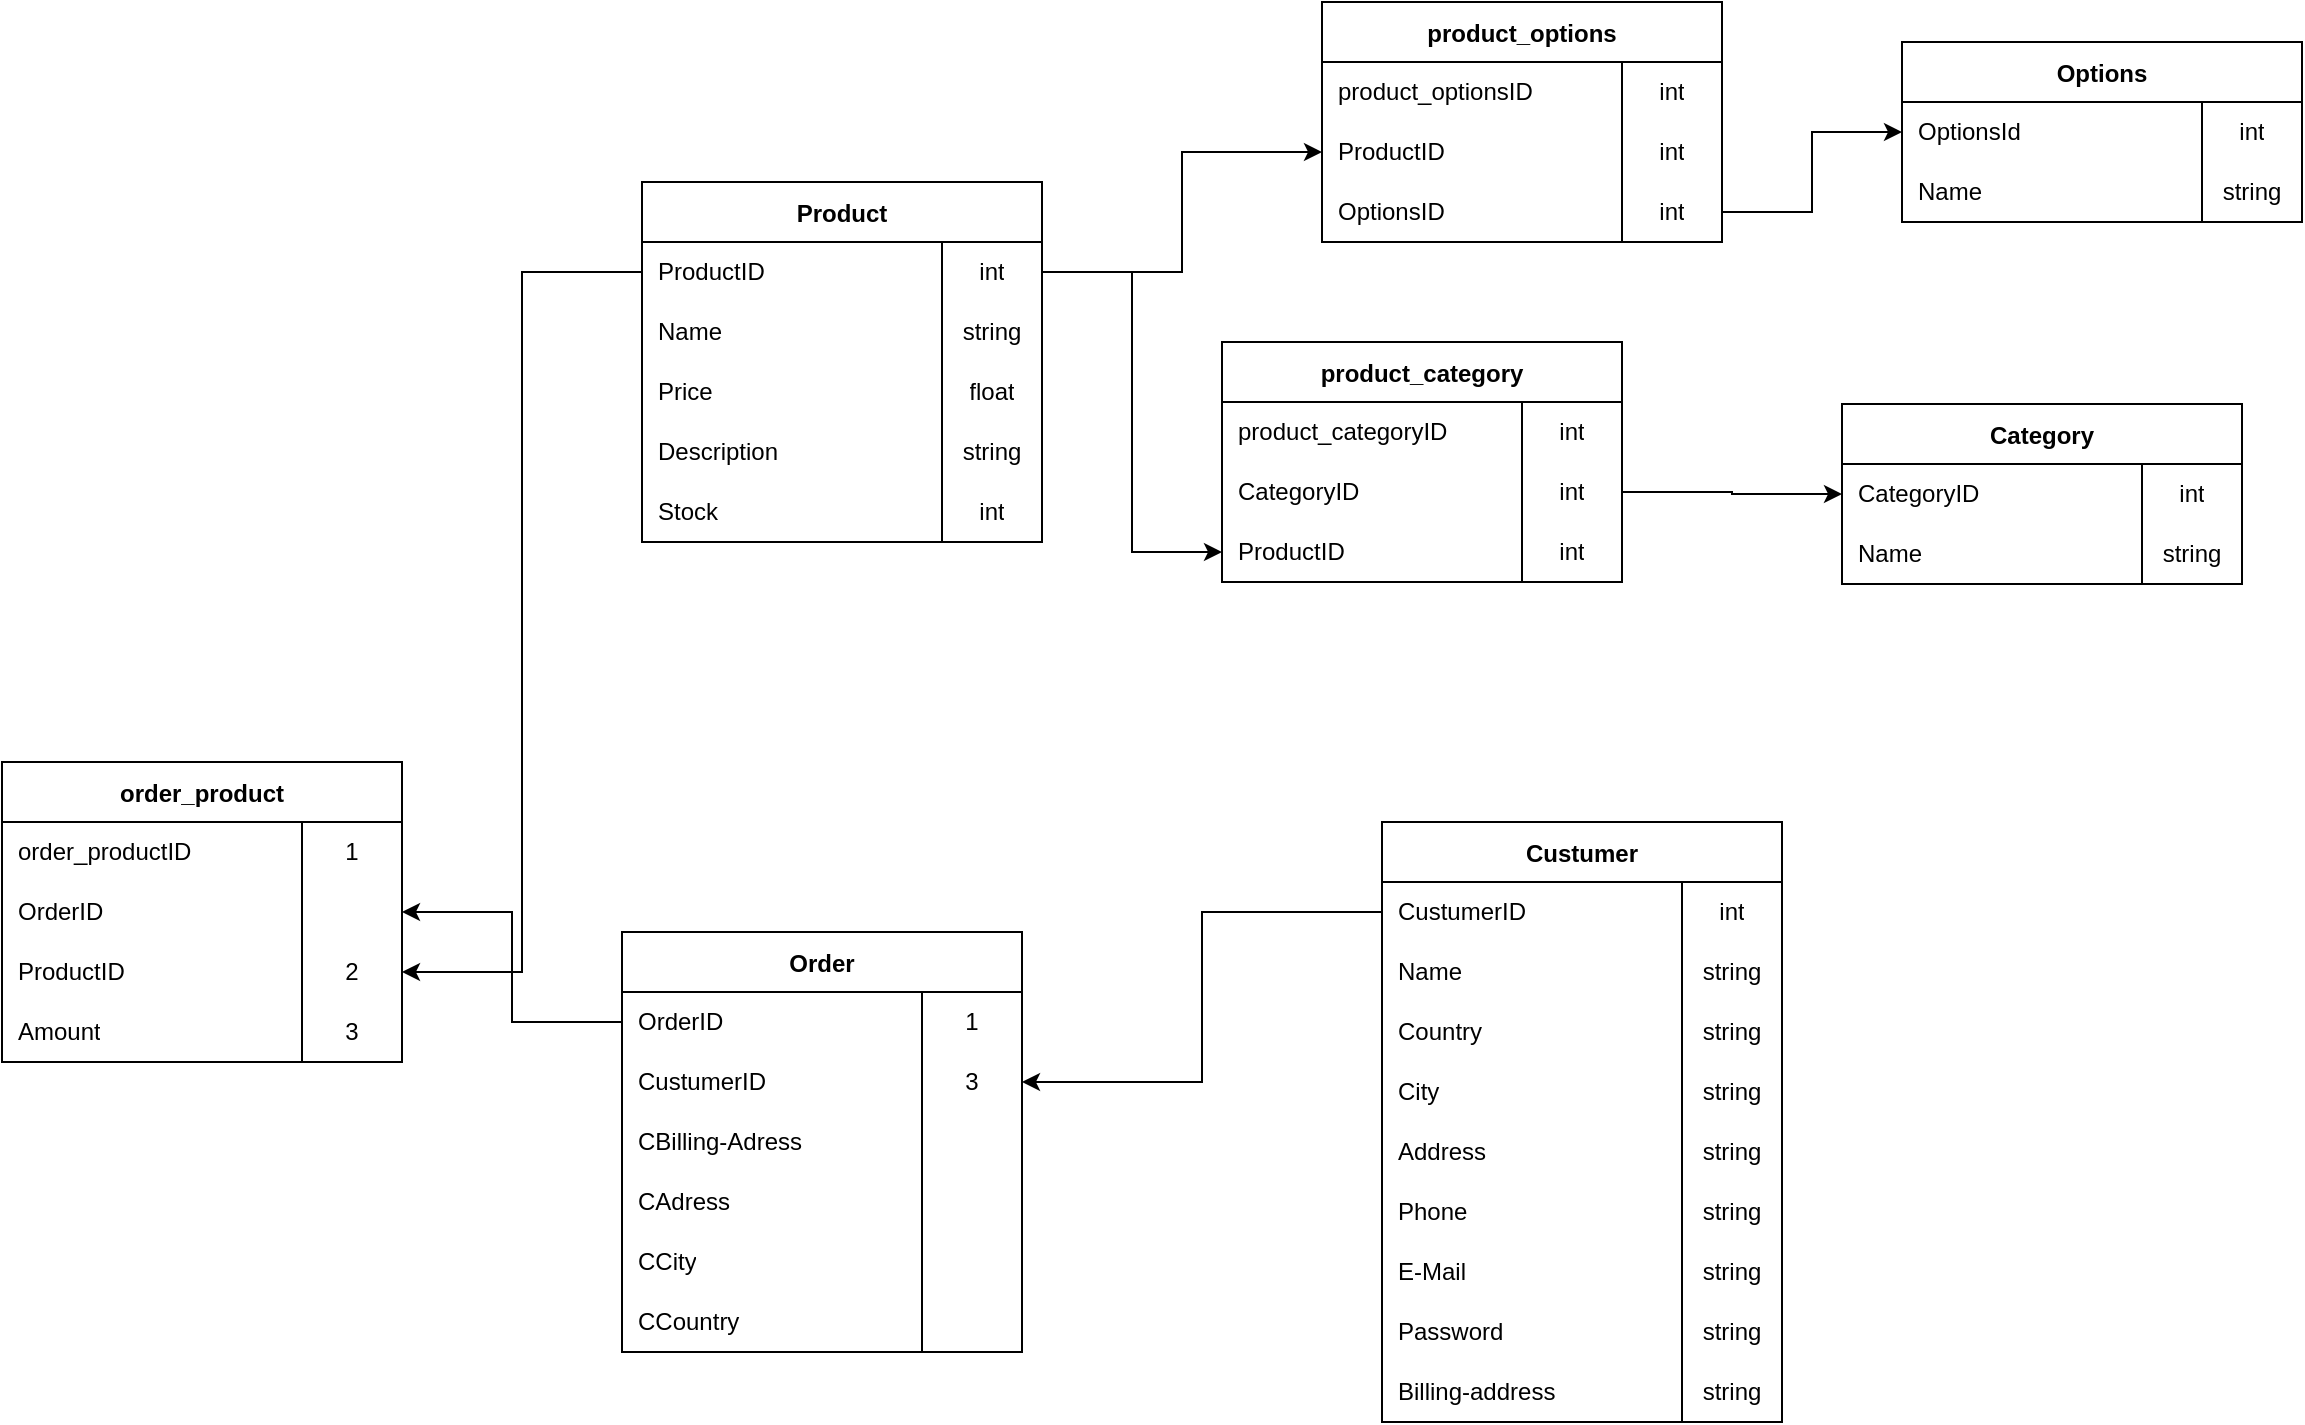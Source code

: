 <mxfile version="18.0.8" type="github">
  <diagram id="EPbxtQS6GG19Ibggtc_J" name="Page-1">
    <mxGraphModel dx="1952" dy="568" grid="1" gridSize="10" guides="1" tooltips="1" connect="1" arrows="1" fold="1" page="1" pageScale="1" pageWidth="850" pageHeight="1100" math="0" shadow="0">
      <root>
        <mxCell id="0" />
        <mxCell id="1" parent="0" />
        <mxCell id="NCT4_nXy-JNPNW2KPSOs-1" value="Product" style="shape=table;startSize=30;container=1;collapsible=0;childLayout=tableLayout;fixedRows=1;rowLines=0;fontStyle=1;swimlaneLine=1;resizeHeight=1;columnLines=1;flipH=0;direction=east ;right=1;rounded=0;" parent="1" vertex="1">
          <mxGeometry x="-160" y="130" width="200" height="180" as="geometry" />
        </mxCell>
        <mxCell id="NCT4_nXy-JNPNW2KPSOs-2" value="" style="shape=tableRow;horizontal=0;startSize=0;swimlaneHead=0;swimlaneBody=0;top=0;left=0;bottom=0;right=0;collapsible=0;dropTarget=0;fillColor=none;points=[[0,0.5],[1,0.5]];portConstraint=eastwest;" parent="NCT4_nXy-JNPNW2KPSOs-1" vertex="1">
          <mxGeometry y="30" width="200" height="30" as="geometry" />
        </mxCell>
        <mxCell id="NCT4_nXy-JNPNW2KPSOs-46" value="ProductID" style="shape=partialRectangle;html=1;whiteSpace=wrap;connectable=0;fillColor=none;top=0;left=0;bottom=0;right=0;overflow=hidden;pointerEvents=1;align=left;spacingLeft=6;" parent="NCT4_nXy-JNPNW2KPSOs-2" vertex="1">
          <mxGeometry width="150" height="30" as="geometry">
            <mxRectangle width="150" height="30" as="alternateBounds" />
          </mxGeometry>
        </mxCell>
        <mxCell id="NCT4_nXy-JNPNW2KPSOs-3" value="int" style="shape=partialRectangle;html=1;whiteSpace=wrap;connectable=0;fillColor=none;top=0;left=0;bottom=0;right=0;overflow=hidden;pointerEvents=1;" parent="NCT4_nXy-JNPNW2KPSOs-2" vertex="1">
          <mxGeometry x="150" width="50" height="30" as="geometry">
            <mxRectangle width="50" height="30" as="alternateBounds" />
          </mxGeometry>
        </mxCell>
        <mxCell id="NCT4_nXy-JNPNW2KPSOs-5" value="" style="shape=tableRow;horizontal=0;startSize=0;swimlaneHead=0;swimlaneBody=0;top=0;left=0;bottom=0;right=0;collapsible=0;dropTarget=0;fillColor=none;points=[[0,0.5],[1,0.5]];portConstraint=eastwest;" parent="NCT4_nXy-JNPNW2KPSOs-1" vertex="1">
          <mxGeometry y="60" width="200" height="30" as="geometry" />
        </mxCell>
        <mxCell id="NCT4_nXy-JNPNW2KPSOs-47" value="Name" style="shape=partialRectangle;html=1;whiteSpace=wrap;connectable=0;fillColor=none;top=0;left=0;bottom=0;right=0;overflow=hidden;align=left;spacingLeft=6;" parent="NCT4_nXy-JNPNW2KPSOs-5" vertex="1">
          <mxGeometry width="150" height="30" as="geometry">
            <mxRectangle width="150" height="30" as="alternateBounds" />
          </mxGeometry>
        </mxCell>
        <mxCell id="NCT4_nXy-JNPNW2KPSOs-6" value="string" style="shape=partialRectangle;html=1;whiteSpace=wrap;connectable=0;fillColor=none;top=0;left=0;bottom=0;right=0;overflow=hidden;" parent="NCT4_nXy-JNPNW2KPSOs-5" vertex="1">
          <mxGeometry x="150" width="50" height="30" as="geometry">
            <mxRectangle width="50" height="30" as="alternateBounds" />
          </mxGeometry>
        </mxCell>
        <mxCell id="NCT4_nXy-JNPNW2KPSOs-8" value="" style="shape=tableRow;horizontal=0;startSize=0;swimlaneHead=0;swimlaneBody=0;top=0;left=0;bottom=0;right=0;collapsible=0;dropTarget=0;fillColor=none;points=[[0,0.5],[1,0.5]];portConstraint=eastwest;" parent="NCT4_nXy-JNPNW2KPSOs-1" vertex="1">
          <mxGeometry y="90" width="200" height="30" as="geometry" />
        </mxCell>
        <mxCell id="NCT4_nXy-JNPNW2KPSOs-48" value="Price" style="shape=partialRectangle;html=1;whiteSpace=wrap;connectable=0;fillColor=none;top=0;left=0;bottom=0;right=0;overflow=hidden;align=left;spacingLeft=6;" parent="NCT4_nXy-JNPNW2KPSOs-8" vertex="1">
          <mxGeometry width="150" height="30" as="geometry">
            <mxRectangle width="150" height="30" as="alternateBounds" />
          </mxGeometry>
        </mxCell>
        <mxCell id="NCT4_nXy-JNPNW2KPSOs-9" value="float" style="shape=partialRectangle;html=1;whiteSpace=wrap;connectable=0;fillColor=none;top=0;left=0;bottom=0;right=0;overflow=hidden;" parent="NCT4_nXy-JNPNW2KPSOs-8" vertex="1">
          <mxGeometry x="150" width="50" height="30" as="geometry">
            <mxRectangle width="50" height="30" as="alternateBounds" />
          </mxGeometry>
        </mxCell>
        <mxCell id="NCT4_nXy-JNPNW2KPSOs-25" style="shape=tableRow;horizontal=0;startSize=0;swimlaneHead=0;swimlaneBody=0;top=0;left=0;bottom=0;right=0;collapsible=0;dropTarget=0;fillColor=none;points=[[0,0.5],[1,0.5]];portConstraint=eastwest;" parent="NCT4_nXy-JNPNW2KPSOs-1" vertex="1">
          <mxGeometry y="120" width="200" height="30" as="geometry" />
        </mxCell>
        <mxCell id="NCT4_nXy-JNPNW2KPSOs-53" value="Description" style="shape=partialRectangle;html=1;whiteSpace=wrap;connectable=0;fillColor=none;top=0;left=0;bottom=0;right=0;overflow=hidden;align=left;spacingLeft=6;" parent="NCT4_nXy-JNPNW2KPSOs-25" vertex="1">
          <mxGeometry width="150" height="30" as="geometry">
            <mxRectangle width="150" height="30" as="alternateBounds" />
          </mxGeometry>
        </mxCell>
        <mxCell id="NCT4_nXy-JNPNW2KPSOs-26" value="string" style="shape=partialRectangle;html=1;whiteSpace=wrap;connectable=0;fillColor=none;top=0;left=0;bottom=0;right=0;overflow=hidden;" parent="NCT4_nXy-JNPNW2KPSOs-25" vertex="1">
          <mxGeometry x="150" width="50" height="30" as="geometry">
            <mxRectangle width="50" height="30" as="alternateBounds" />
          </mxGeometry>
        </mxCell>
        <mxCell id="iIPIdTKwsIsLFaUF8BY1-39" style="shape=tableRow;horizontal=0;startSize=0;swimlaneHead=0;swimlaneBody=0;top=0;left=0;bottom=0;right=0;collapsible=0;dropTarget=0;fillColor=none;points=[[0,0.5],[1,0.5]];portConstraint=eastwest;" parent="NCT4_nXy-JNPNW2KPSOs-1" vertex="1">
          <mxGeometry y="150" width="200" height="30" as="geometry" />
        </mxCell>
        <mxCell id="iIPIdTKwsIsLFaUF8BY1-40" value="Stock" style="shape=partialRectangle;html=1;whiteSpace=wrap;connectable=0;fillColor=none;top=0;left=0;bottom=0;right=0;overflow=hidden;align=left;spacingLeft=6;" parent="iIPIdTKwsIsLFaUF8BY1-39" vertex="1">
          <mxGeometry width="150" height="30" as="geometry">
            <mxRectangle width="150" height="30" as="alternateBounds" />
          </mxGeometry>
        </mxCell>
        <mxCell id="iIPIdTKwsIsLFaUF8BY1-41" value="int" style="shape=partialRectangle;html=1;whiteSpace=wrap;connectable=0;fillColor=none;top=0;left=0;bottom=0;right=0;overflow=hidden;" parent="iIPIdTKwsIsLFaUF8BY1-39" vertex="1">
          <mxGeometry x="150" width="50" height="30" as="geometry">
            <mxRectangle width="50" height="30" as="alternateBounds" />
          </mxGeometry>
        </mxCell>
        <mxCell id="NCT4_nXy-JNPNW2KPSOs-58" value="order_product" style="shape=table;startSize=30;container=1;collapsible=0;childLayout=tableLayout;fixedRows=1;rowLines=0;fontStyle=1;swimlaneLine=1;resizeHeight=1;columnLines=1;flipH=0;direction=east ;right=1;rounded=0;" parent="1" vertex="1">
          <mxGeometry x="-480" y="420" width="200" height="150" as="geometry" />
        </mxCell>
        <mxCell id="NCT4_nXy-JNPNW2KPSOs-59" value="" style="shape=tableRow;horizontal=0;startSize=0;swimlaneHead=0;swimlaneBody=0;top=0;left=0;bottom=0;right=0;collapsible=0;dropTarget=0;fillColor=none;points=[[0,0.5],[1,0.5]];portConstraint=eastwest;" parent="NCT4_nXy-JNPNW2KPSOs-58" vertex="1">
          <mxGeometry y="30" width="200" height="30" as="geometry" />
        </mxCell>
        <mxCell id="NCT4_nXy-JNPNW2KPSOs-60" value="order_productID" style="shape=partialRectangle;html=1;whiteSpace=wrap;connectable=0;fillColor=none;top=0;left=0;bottom=0;right=0;overflow=hidden;pointerEvents=1;align=left;spacingLeft=6;" parent="NCT4_nXy-JNPNW2KPSOs-59" vertex="1">
          <mxGeometry width="150" height="30" as="geometry">
            <mxRectangle width="150" height="30" as="alternateBounds" />
          </mxGeometry>
        </mxCell>
        <mxCell id="NCT4_nXy-JNPNW2KPSOs-61" value="1" style="shape=partialRectangle;html=1;whiteSpace=wrap;connectable=0;fillColor=none;top=0;left=0;bottom=0;right=0;overflow=hidden;pointerEvents=1;" parent="NCT4_nXy-JNPNW2KPSOs-59" vertex="1">
          <mxGeometry x="150" width="50" height="30" as="geometry">
            <mxRectangle width="50" height="30" as="alternateBounds" />
          </mxGeometry>
        </mxCell>
        <mxCell id="iIPIdTKwsIsLFaUF8BY1-24" style="shape=tableRow;horizontal=0;startSize=0;swimlaneHead=0;swimlaneBody=0;top=0;left=0;bottom=0;right=0;collapsible=0;dropTarget=0;fillColor=none;points=[[0,0.5],[1,0.5]];portConstraint=eastwest;" parent="NCT4_nXy-JNPNW2KPSOs-58" vertex="1">
          <mxGeometry y="60" width="200" height="30" as="geometry" />
        </mxCell>
        <mxCell id="iIPIdTKwsIsLFaUF8BY1-25" value="OrderID" style="shape=partialRectangle;html=1;whiteSpace=wrap;connectable=0;fillColor=none;top=0;left=0;bottom=0;right=0;overflow=hidden;align=left;spacingLeft=6;" parent="iIPIdTKwsIsLFaUF8BY1-24" vertex="1">
          <mxGeometry width="150" height="30" as="geometry">
            <mxRectangle width="150" height="30" as="alternateBounds" />
          </mxGeometry>
        </mxCell>
        <mxCell id="iIPIdTKwsIsLFaUF8BY1-26" style="shape=partialRectangle;html=1;whiteSpace=wrap;connectable=0;fillColor=none;top=0;left=0;bottom=0;right=0;overflow=hidden;" parent="iIPIdTKwsIsLFaUF8BY1-24" vertex="1">
          <mxGeometry x="150" width="50" height="30" as="geometry">
            <mxRectangle width="50" height="30" as="alternateBounds" />
          </mxGeometry>
        </mxCell>
        <mxCell id="NCT4_nXy-JNPNW2KPSOs-62" value="" style="shape=tableRow;horizontal=0;startSize=0;swimlaneHead=0;swimlaneBody=0;top=0;left=0;bottom=0;right=0;collapsible=0;dropTarget=0;fillColor=none;points=[[0,0.5],[1,0.5]];portConstraint=eastwest;" parent="NCT4_nXy-JNPNW2KPSOs-58" vertex="1">
          <mxGeometry y="90" width="200" height="30" as="geometry" />
        </mxCell>
        <mxCell id="NCT4_nXy-JNPNW2KPSOs-63" value="ProductID" style="shape=partialRectangle;html=1;whiteSpace=wrap;connectable=0;fillColor=none;top=0;left=0;bottom=0;right=0;overflow=hidden;align=left;spacingLeft=6;" parent="NCT4_nXy-JNPNW2KPSOs-62" vertex="1">
          <mxGeometry width="150" height="30" as="geometry">
            <mxRectangle width="150" height="30" as="alternateBounds" />
          </mxGeometry>
        </mxCell>
        <mxCell id="NCT4_nXy-JNPNW2KPSOs-64" value="2" style="shape=partialRectangle;html=1;whiteSpace=wrap;connectable=0;fillColor=none;top=0;left=0;bottom=0;right=0;overflow=hidden;" parent="NCT4_nXy-JNPNW2KPSOs-62" vertex="1">
          <mxGeometry x="150" width="50" height="30" as="geometry">
            <mxRectangle width="50" height="30" as="alternateBounds" />
          </mxGeometry>
        </mxCell>
        <mxCell id="NCT4_nXy-JNPNW2KPSOs-65" value="" style="shape=tableRow;horizontal=0;startSize=0;swimlaneHead=0;swimlaneBody=0;top=0;left=0;bottom=0;right=0;collapsible=0;dropTarget=0;fillColor=none;points=[[0,0.5],[1,0.5]];portConstraint=eastwest;" parent="NCT4_nXy-JNPNW2KPSOs-58" vertex="1">
          <mxGeometry y="120" width="200" height="30" as="geometry" />
        </mxCell>
        <mxCell id="NCT4_nXy-JNPNW2KPSOs-66" value="Amount" style="shape=partialRectangle;html=1;whiteSpace=wrap;connectable=0;fillColor=none;top=0;left=0;bottom=0;right=0;overflow=hidden;align=left;spacingLeft=6;" parent="NCT4_nXy-JNPNW2KPSOs-65" vertex="1">
          <mxGeometry width="150" height="30" as="geometry">
            <mxRectangle width="150" height="30" as="alternateBounds" />
          </mxGeometry>
        </mxCell>
        <mxCell id="NCT4_nXy-JNPNW2KPSOs-67" value="3" style="shape=partialRectangle;html=1;whiteSpace=wrap;connectable=0;fillColor=none;top=0;left=0;bottom=0;right=0;overflow=hidden;" parent="NCT4_nXy-JNPNW2KPSOs-65" vertex="1">
          <mxGeometry x="150" width="50" height="30" as="geometry">
            <mxRectangle width="50" height="30" as="alternateBounds" />
          </mxGeometry>
        </mxCell>
        <mxCell id="NCT4_nXy-JNPNW2KPSOs-86" value="Custumer" style="shape=table;startSize=30;container=1;collapsible=0;childLayout=tableLayout;fixedRows=1;rowLines=0;fontStyle=1;swimlaneLine=1;resizeHeight=1;columnLines=1;flipH=0;direction=east ;right=1;rounded=0;" parent="1" vertex="1">
          <mxGeometry x="210" y="450" width="200" height="300" as="geometry" />
        </mxCell>
        <mxCell id="NCT4_nXy-JNPNW2KPSOs-87" value="" style="shape=tableRow;horizontal=0;startSize=0;swimlaneHead=0;swimlaneBody=0;top=0;left=0;bottom=0;right=0;collapsible=0;dropTarget=0;fillColor=none;points=[[0,0.5],[1,0.5]];portConstraint=eastwest;" parent="NCT4_nXy-JNPNW2KPSOs-86" vertex="1">
          <mxGeometry y="30" width="200" height="30" as="geometry" />
        </mxCell>
        <mxCell id="NCT4_nXy-JNPNW2KPSOs-88" value="CustumerID" style="shape=partialRectangle;html=1;whiteSpace=wrap;connectable=0;fillColor=none;top=0;left=0;bottom=0;right=0;overflow=hidden;pointerEvents=1;align=left;spacingLeft=6;" parent="NCT4_nXy-JNPNW2KPSOs-87" vertex="1">
          <mxGeometry width="150" height="30" as="geometry">
            <mxRectangle width="150" height="30" as="alternateBounds" />
          </mxGeometry>
        </mxCell>
        <mxCell id="NCT4_nXy-JNPNW2KPSOs-89" value="int" style="shape=partialRectangle;html=1;whiteSpace=wrap;connectable=0;fillColor=none;top=0;left=0;bottom=0;right=0;overflow=hidden;pointerEvents=1;" parent="NCT4_nXy-JNPNW2KPSOs-87" vertex="1">
          <mxGeometry x="150" width="50" height="30" as="geometry">
            <mxRectangle width="50" height="30" as="alternateBounds" />
          </mxGeometry>
        </mxCell>
        <mxCell id="NCT4_nXy-JNPNW2KPSOs-90" value="" style="shape=tableRow;horizontal=0;startSize=0;swimlaneHead=0;swimlaneBody=0;top=0;left=0;bottom=0;right=0;collapsible=0;dropTarget=0;fillColor=none;points=[[0,0.5],[1,0.5]];portConstraint=eastwest;" parent="NCT4_nXy-JNPNW2KPSOs-86" vertex="1">
          <mxGeometry y="60" width="200" height="30" as="geometry" />
        </mxCell>
        <mxCell id="NCT4_nXy-JNPNW2KPSOs-91" value="Name" style="shape=partialRectangle;html=1;whiteSpace=wrap;connectable=0;fillColor=none;top=0;left=0;bottom=0;right=0;overflow=hidden;align=left;spacingLeft=6;" parent="NCT4_nXy-JNPNW2KPSOs-90" vertex="1">
          <mxGeometry width="150" height="30" as="geometry">
            <mxRectangle width="150" height="30" as="alternateBounds" />
          </mxGeometry>
        </mxCell>
        <mxCell id="NCT4_nXy-JNPNW2KPSOs-92" value="string" style="shape=partialRectangle;html=1;whiteSpace=wrap;connectable=0;fillColor=none;top=0;left=0;bottom=0;right=0;overflow=hidden;" parent="NCT4_nXy-JNPNW2KPSOs-90" vertex="1">
          <mxGeometry x="150" width="50" height="30" as="geometry">
            <mxRectangle width="50" height="30" as="alternateBounds" />
          </mxGeometry>
        </mxCell>
        <mxCell id="NCT4_nXy-JNPNW2KPSOs-97" style="shape=tableRow;horizontal=0;startSize=0;swimlaneHead=0;swimlaneBody=0;top=0;left=0;bottom=0;right=0;collapsible=0;dropTarget=0;fillColor=none;points=[[0,0.5],[1,0.5]];portConstraint=eastwest;" parent="NCT4_nXy-JNPNW2KPSOs-86" vertex="1">
          <mxGeometry y="90" width="200" height="30" as="geometry" />
        </mxCell>
        <mxCell id="NCT4_nXy-JNPNW2KPSOs-98" value="Country" style="shape=partialRectangle;html=1;whiteSpace=wrap;connectable=0;fillColor=none;top=0;left=0;bottom=0;right=0;overflow=hidden;align=left;spacingLeft=6;" parent="NCT4_nXy-JNPNW2KPSOs-97" vertex="1">
          <mxGeometry width="150" height="30" as="geometry">
            <mxRectangle width="150" height="30" as="alternateBounds" />
          </mxGeometry>
        </mxCell>
        <mxCell id="NCT4_nXy-JNPNW2KPSOs-99" value="string" style="shape=partialRectangle;html=1;whiteSpace=wrap;connectable=0;fillColor=none;top=0;left=0;bottom=0;right=0;overflow=hidden;" parent="NCT4_nXy-JNPNW2KPSOs-97" vertex="1">
          <mxGeometry x="150" width="50" height="30" as="geometry">
            <mxRectangle width="50" height="30" as="alternateBounds" />
          </mxGeometry>
        </mxCell>
        <mxCell id="NCT4_nXy-JNPNW2KPSOs-100" style="shape=tableRow;horizontal=0;startSize=0;swimlaneHead=0;swimlaneBody=0;top=0;left=0;bottom=0;right=0;collapsible=0;dropTarget=0;fillColor=none;points=[[0,0.5],[1,0.5]];portConstraint=eastwest;" parent="NCT4_nXy-JNPNW2KPSOs-86" vertex="1">
          <mxGeometry y="120" width="200" height="30" as="geometry" />
        </mxCell>
        <mxCell id="NCT4_nXy-JNPNW2KPSOs-101" value="City" style="shape=partialRectangle;html=1;whiteSpace=wrap;connectable=0;fillColor=none;top=0;left=0;bottom=0;right=0;overflow=hidden;align=left;spacingLeft=6;" parent="NCT4_nXy-JNPNW2KPSOs-100" vertex="1">
          <mxGeometry width="150" height="30" as="geometry">
            <mxRectangle width="150" height="30" as="alternateBounds" />
          </mxGeometry>
        </mxCell>
        <mxCell id="NCT4_nXy-JNPNW2KPSOs-102" value="string" style="shape=partialRectangle;html=1;whiteSpace=wrap;connectable=0;fillColor=none;top=0;left=0;bottom=0;right=0;overflow=hidden;" parent="NCT4_nXy-JNPNW2KPSOs-100" vertex="1">
          <mxGeometry x="150" width="50" height="30" as="geometry">
            <mxRectangle width="50" height="30" as="alternateBounds" />
          </mxGeometry>
        </mxCell>
        <mxCell id="NCT4_nXy-JNPNW2KPSOs-93" value="" style="shape=tableRow;horizontal=0;startSize=0;swimlaneHead=0;swimlaneBody=0;top=0;left=0;bottom=0;right=0;collapsible=0;dropTarget=0;fillColor=none;points=[[0,0.5],[1,0.5]];portConstraint=eastwest;" parent="NCT4_nXy-JNPNW2KPSOs-86" vertex="1">
          <mxGeometry y="150" width="200" height="30" as="geometry" />
        </mxCell>
        <mxCell id="NCT4_nXy-JNPNW2KPSOs-94" value="Address" style="shape=partialRectangle;html=1;whiteSpace=wrap;connectable=0;fillColor=none;top=0;left=0;bottom=0;right=0;overflow=hidden;align=left;spacingLeft=6;" parent="NCT4_nXy-JNPNW2KPSOs-93" vertex="1">
          <mxGeometry width="150" height="30" as="geometry">
            <mxRectangle width="150" height="30" as="alternateBounds" />
          </mxGeometry>
        </mxCell>
        <mxCell id="NCT4_nXy-JNPNW2KPSOs-95" value="string" style="shape=partialRectangle;html=1;whiteSpace=wrap;connectable=0;fillColor=none;top=0;left=0;bottom=0;right=0;overflow=hidden;" parent="NCT4_nXy-JNPNW2KPSOs-93" vertex="1">
          <mxGeometry x="150" width="50" height="30" as="geometry">
            <mxRectangle width="50" height="30" as="alternateBounds" />
          </mxGeometry>
        </mxCell>
        <mxCell id="NCT4_nXy-JNPNW2KPSOs-103" style="shape=tableRow;horizontal=0;startSize=0;swimlaneHead=0;swimlaneBody=0;top=0;left=0;bottom=0;right=0;collapsible=0;dropTarget=0;fillColor=none;points=[[0,0.5],[1,0.5]];portConstraint=eastwest;" parent="NCT4_nXy-JNPNW2KPSOs-86" vertex="1">
          <mxGeometry y="180" width="200" height="30" as="geometry" />
        </mxCell>
        <mxCell id="NCT4_nXy-JNPNW2KPSOs-104" value="Phone" style="shape=partialRectangle;html=1;whiteSpace=wrap;connectable=0;fillColor=none;top=0;left=0;bottom=0;right=0;overflow=hidden;align=left;spacingLeft=6;" parent="NCT4_nXy-JNPNW2KPSOs-103" vertex="1">
          <mxGeometry width="150" height="30" as="geometry">
            <mxRectangle width="150" height="30" as="alternateBounds" />
          </mxGeometry>
        </mxCell>
        <mxCell id="NCT4_nXy-JNPNW2KPSOs-105" value="string" style="shape=partialRectangle;html=1;whiteSpace=wrap;connectable=0;fillColor=none;top=0;left=0;bottom=0;right=0;overflow=hidden;" parent="NCT4_nXy-JNPNW2KPSOs-103" vertex="1">
          <mxGeometry x="150" width="50" height="30" as="geometry">
            <mxRectangle width="50" height="30" as="alternateBounds" />
          </mxGeometry>
        </mxCell>
        <mxCell id="NCT4_nXy-JNPNW2KPSOs-106" style="shape=tableRow;horizontal=0;startSize=0;swimlaneHead=0;swimlaneBody=0;top=0;left=0;bottom=0;right=0;collapsible=0;dropTarget=0;fillColor=none;points=[[0,0.5],[1,0.5]];portConstraint=eastwest;" parent="NCT4_nXy-JNPNW2KPSOs-86" vertex="1">
          <mxGeometry y="210" width="200" height="30" as="geometry" />
        </mxCell>
        <mxCell id="NCT4_nXy-JNPNW2KPSOs-107" value="E-Mail" style="shape=partialRectangle;html=1;whiteSpace=wrap;connectable=0;fillColor=none;top=0;left=0;bottom=0;right=0;overflow=hidden;align=left;spacingLeft=6;" parent="NCT4_nXy-JNPNW2KPSOs-106" vertex="1">
          <mxGeometry width="150" height="30" as="geometry">
            <mxRectangle width="150" height="30" as="alternateBounds" />
          </mxGeometry>
        </mxCell>
        <mxCell id="NCT4_nXy-JNPNW2KPSOs-108" value="string" style="shape=partialRectangle;html=1;whiteSpace=wrap;connectable=0;fillColor=none;top=0;left=0;bottom=0;right=0;overflow=hidden;" parent="NCT4_nXy-JNPNW2KPSOs-106" vertex="1">
          <mxGeometry x="150" width="50" height="30" as="geometry">
            <mxRectangle width="50" height="30" as="alternateBounds" />
          </mxGeometry>
        </mxCell>
        <mxCell id="NCT4_nXy-JNPNW2KPSOs-109" style="shape=tableRow;horizontal=0;startSize=0;swimlaneHead=0;swimlaneBody=0;top=0;left=0;bottom=0;right=0;collapsible=0;dropTarget=0;fillColor=none;points=[[0,0.5],[1,0.5]];portConstraint=eastwest;" parent="NCT4_nXy-JNPNW2KPSOs-86" vertex="1">
          <mxGeometry y="240" width="200" height="30" as="geometry" />
        </mxCell>
        <mxCell id="NCT4_nXy-JNPNW2KPSOs-110" value="Password" style="shape=partialRectangle;html=1;whiteSpace=wrap;connectable=0;fillColor=none;top=0;left=0;bottom=0;right=0;overflow=hidden;align=left;spacingLeft=6;" parent="NCT4_nXy-JNPNW2KPSOs-109" vertex="1">
          <mxGeometry width="150" height="30" as="geometry">
            <mxRectangle width="150" height="30" as="alternateBounds" />
          </mxGeometry>
        </mxCell>
        <mxCell id="NCT4_nXy-JNPNW2KPSOs-111" value="string" style="shape=partialRectangle;html=1;whiteSpace=wrap;connectable=0;fillColor=none;top=0;left=0;bottom=0;right=0;overflow=hidden;" parent="NCT4_nXy-JNPNW2KPSOs-109" vertex="1">
          <mxGeometry x="150" width="50" height="30" as="geometry">
            <mxRectangle width="50" height="30" as="alternateBounds" />
          </mxGeometry>
        </mxCell>
        <mxCell id="NCT4_nXy-JNPNW2KPSOs-112" style="shape=tableRow;horizontal=0;startSize=0;swimlaneHead=0;swimlaneBody=0;top=0;left=0;bottom=0;right=0;collapsible=0;dropTarget=0;fillColor=none;points=[[0,0.5],[1,0.5]];portConstraint=eastwest;" parent="NCT4_nXy-JNPNW2KPSOs-86" vertex="1">
          <mxGeometry y="270" width="200" height="30" as="geometry" />
        </mxCell>
        <mxCell id="NCT4_nXy-JNPNW2KPSOs-113" value="Billing-address" style="shape=partialRectangle;html=1;whiteSpace=wrap;connectable=0;fillColor=none;top=0;left=0;bottom=0;right=0;overflow=hidden;align=left;spacingLeft=6;" parent="NCT4_nXy-JNPNW2KPSOs-112" vertex="1">
          <mxGeometry width="150" height="30" as="geometry">
            <mxRectangle width="150" height="30" as="alternateBounds" />
          </mxGeometry>
        </mxCell>
        <mxCell id="NCT4_nXy-JNPNW2KPSOs-114" value="string" style="shape=partialRectangle;html=1;whiteSpace=wrap;connectable=0;fillColor=none;top=0;left=0;bottom=0;right=0;overflow=hidden;" parent="NCT4_nXy-JNPNW2KPSOs-112" vertex="1">
          <mxGeometry x="150" width="50" height="30" as="geometry">
            <mxRectangle width="50" height="30" as="alternateBounds" />
          </mxGeometry>
        </mxCell>
        <mxCell id="NCT4_nXy-JNPNW2KPSOs-118" value="Order" style="shape=table;startSize=30;container=1;collapsible=0;childLayout=tableLayout;fixedRows=1;rowLines=0;fontStyle=1;swimlaneLine=1;resizeHeight=1;columnLines=1;flipH=0;direction=east ;right=1;rounded=0;" parent="1" vertex="1">
          <mxGeometry x="-170" y="505" width="200" height="210" as="geometry" />
        </mxCell>
        <mxCell id="NCT4_nXy-JNPNW2KPSOs-119" value="" style="shape=tableRow;horizontal=0;startSize=0;swimlaneHead=0;swimlaneBody=0;top=0;left=0;bottom=0;right=0;collapsible=0;dropTarget=0;fillColor=none;points=[[0,0.5],[1,0.5]];portConstraint=eastwest;" parent="NCT4_nXy-JNPNW2KPSOs-118" vertex="1">
          <mxGeometry y="30" width="200" height="30" as="geometry" />
        </mxCell>
        <mxCell id="NCT4_nXy-JNPNW2KPSOs-120" value="OrderID" style="shape=partialRectangle;html=1;whiteSpace=wrap;connectable=0;fillColor=none;top=0;left=0;bottom=0;right=0;overflow=hidden;pointerEvents=1;align=left;spacingLeft=6;" parent="NCT4_nXy-JNPNW2KPSOs-119" vertex="1">
          <mxGeometry width="150" height="30" as="geometry">
            <mxRectangle width="150" height="30" as="alternateBounds" />
          </mxGeometry>
        </mxCell>
        <mxCell id="NCT4_nXy-JNPNW2KPSOs-121" value="1" style="shape=partialRectangle;html=1;whiteSpace=wrap;connectable=0;fillColor=none;top=0;left=0;bottom=0;right=0;overflow=hidden;pointerEvents=1;" parent="NCT4_nXy-JNPNW2KPSOs-119" vertex="1">
          <mxGeometry x="150" width="50" height="30" as="geometry">
            <mxRectangle width="50" height="30" as="alternateBounds" />
          </mxGeometry>
        </mxCell>
        <mxCell id="NCT4_nXy-JNPNW2KPSOs-125" value="" style="shape=tableRow;horizontal=0;startSize=0;swimlaneHead=0;swimlaneBody=0;top=0;left=0;bottom=0;right=0;collapsible=0;dropTarget=0;fillColor=none;points=[[0,0.5],[1,0.5]];portConstraint=eastwest;" parent="NCT4_nXy-JNPNW2KPSOs-118" vertex="1">
          <mxGeometry y="60" width="200" height="30" as="geometry" />
        </mxCell>
        <mxCell id="NCT4_nXy-JNPNW2KPSOs-126" value="CustumerID" style="shape=partialRectangle;html=1;whiteSpace=wrap;connectable=0;fillColor=none;top=0;left=0;bottom=0;right=0;overflow=hidden;align=left;spacingLeft=6;" parent="NCT4_nXy-JNPNW2KPSOs-125" vertex="1">
          <mxGeometry width="150" height="30" as="geometry">
            <mxRectangle width="150" height="30" as="alternateBounds" />
          </mxGeometry>
        </mxCell>
        <mxCell id="NCT4_nXy-JNPNW2KPSOs-127" value="3" style="shape=partialRectangle;html=1;whiteSpace=wrap;connectable=0;fillColor=none;top=0;left=0;bottom=0;right=0;overflow=hidden;" parent="NCT4_nXy-JNPNW2KPSOs-125" vertex="1">
          <mxGeometry x="150" width="50" height="30" as="geometry">
            <mxRectangle width="50" height="30" as="alternateBounds" />
          </mxGeometry>
        </mxCell>
        <mxCell id="iIPIdTKwsIsLFaUF8BY1-20" style="shape=tableRow;horizontal=0;startSize=0;swimlaneHead=0;swimlaneBody=0;top=0;left=0;bottom=0;right=0;collapsible=0;dropTarget=0;fillColor=none;points=[[0,0.5],[1,0.5]];portConstraint=eastwest;" parent="NCT4_nXy-JNPNW2KPSOs-118" vertex="1">
          <mxGeometry y="90" width="200" height="30" as="geometry" />
        </mxCell>
        <mxCell id="iIPIdTKwsIsLFaUF8BY1-21" value="CBilling-Adress" style="shape=partialRectangle;html=1;whiteSpace=wrap;connectable=0;fillColor=none;top=0;left=0;bottom=0;right=0;overflow=hidden;align=left;spacingLeft=6;" parent="iIPIdTKwsIsLFaUF8BY1-20" vertex="1">
          <mxGeometry width="150" height="30" as="geometry">
            <mxRectangle width="150" height="30" as="alternateBounds" />
          </mxGeometry>
        </mxCell>
        <mxCell id="iIPIdTKwsIsLFaUF8BY1-22" style="shape=partialRectangle;html=1;whiteSpace=wrap;connectable=0;fillColor=none;top=0;left=0;bottom=0;right=0;overflow=hidden;" parent="iIPIdTKwsIsLFaUF8BY1-20" vertex="1">
          <mxGeometry x="150" width="50" height="30" as="geometry">
            <mxRectangle width="50" height="30" as="alternateBounds" />
          </mxGeometry>
        </mxCell>
        <mxCell id="iIPIdTKwsIsLFaUF8BY1-17" style="shape=tableRow;horizontal=0;startSize=0;swimlaneHead=0;swimlaneBody=0;top=0;left=0;bottom=0;right=0;collapsible=0;dropTarget=0;fillColor=none;points=[[0,0.5],[1,0.5]];portConstraint=eastwest;" parent="NCT4_nXy-JNPNW2KPSOs-118" vertex="1">
          <mxGeometry y="120" width="200" height="30" as="geometry" />
        </mxCell>
        <mxCell id="iIPIdTKwsIsLFaUF8BY1-18" value="CAdress" style="shape=partialRectangle;html=1;whiteSpace=wrap;connectable=0;fillColor=none;top=0;left=0;bottom=0;right=0;overflow=hidden;align=left;spacingLeft=6;" parent="iIPIdTKwsIsLFaUF8BY1-17" vertex="1">
          <mxGeometry width="150" height="30" as="geometry">
            <mxRectangle width="150" height="30" as="alternateBounds" />
          </mxGeometry>
        </mxCell>
        <mxCell id="iIPIdTKwsIsLFaUF8BY1-19" style="shape=partialRectangle;html=1;whiteSpace=wrap;connectable=0;fillColor=none;top=0;left=0;bottom=0;right=0;overflow=hidden;" parent="iIPIdTKwsIsLFaUF8BY1-17" vertex="1">
          <mxGeometry x="150" width="50" height="30" as="geometry">
            <mxRectangle width="50" height="30" as="alternateBounds" />
          </mxGeometry>
        </mxCell>
        <mxCell id="iIPIdTKwsIsLFaUF8BY1-32" style="shape=tableRow;horizontal=0;startSize=0;swimlaneHead=0;swimlaneBody=0;top=0;left=0;bottom=0;right=0;collapsible=0;dropTarget=0;fillColor=none;points=[[0,0.5],[1,0.5]];portConstraint=eastwest;" parent="NCT4_nXy-JNPNW2KPSOs-118" vertex="1">
          <mxGeometry y="150" width="200" height="30" as="geometry" />
        </mxCell>
        <mxCell id="iIPIdTKwsIsLFaUF8BY1-33" value="CCity" style="shape=partialRectangle;html=1;whiteSpace=wrap;connectable=0;fillColor=none;top=0;left=0;bottom=0;right=0;overflow=hidden;align=left;spacingLeft=6;" parent="iIPIdTKwsIsLFaUF8BY1-32" vertex="1">
          <mxGeometry width="150" height="30" as="geometry">
            <mxRectangle width="150" height="30" as="alternateBounds" />
          </mxGeometry>
        </mxCell>
        <mxCell id="iIPIdTKwsIsLFaUF8BY1-34" style="shape=partialRectangle;html=1;whiteSpace=wrap;connectable=0;fillColor=none;top=0;left=0;bottom=0;right=0;overflow=hidden;" parent="iIPIdTKwsIsLFaUF8BY1-32" vertex="1">
          <mxGeometry x="150" width="50" height="30" as="geometry">
            <mxRectangle width="50" height="30" as="alternateBounds" />
          </mxGeometry>
        </mxCell>
        <mxCell id="iIPIdTKwsIsLFaUF8BY1-35" style="shape=tableRow;horizontal=0;startSize=0;swimlaneHead=0;swimlaneBody=0;top=0;left=0;bottom=0;right=0;collapsible=0;dropTarget=0;fillColor=none;points=[[0,0.5],[1,0.5]];portConstraint=eastwest;" parent="NCT4_nXy-JNPNW2KPSOs-118" vertex="1">
          <mxGeometry y="180" width="200" height="30" as="geometry" />
        </mxCell>
        <mxCell id="iIPIdTKwsIsLFaUF8BY1-36" value="CCountry" style="shape=partialRectangle;html=1;whiteSpace=wrap;connectable=0;fillColor=none;top=0;left=0;bottom=0;right=0;overflow=hidden;align=left;spacingLeft=6;" parent="iIPIdTKwsIsLFaUF8BY1-35" vertex="1">
          <mxGeometry width="150" height="30" as="geometry">
            <mxRectangle width="150" height="30" as="alternateBounds" />
          </mxGeometry>
        </mxCell>
        <mxCell id="iIPIdTKwsIsLFaUF8BY1-37" style="shape=partialRectangle;html=1;whiteSpace=wrap;connectable=0;fillColor=none;top=0;left=0;bottom=0;right=0;overflow=hidden;" parent="iIPIdTKwsIsLFaUF8BY1-35" vertex="1">
          <mxGeometry x="150" width="50" height="30" as="geometry">
            <mxRectangle width="50" height="30" as="alternateBounds" />
          </mxGeometry>
        </mxCell>
        <mxCell id="V_M5sFu14PVOBLwYvmDX-2" value="product_options" style="shape=table;startSize=30;container=1;collapsible=0;childLayout=tableLayout;fixedRows=1;rowLines=0;fontStyle=1;swimlaneLine=1;resizeHeight=1;columnLines=1;flipH=0;direction=east ;right=1;rounded=0;" parent="1" vertex="1">
          <mxGeometry x="180" y="40" width="200" height="120" as="geometry" />
        </mxCell>
        <mxCell id="V_M5sFu14PVOBLwYvmDX-3" value="" style="shape=tableRow;horizontal=0;startSize=0;swimlaneHead=0;swimlaneBody=0;top=0;left=0;bottom=0;right=0;collapsible=0;dropTarget=0;fillColor=none;points=[[0,0.5],[1,0.5]];portConstraint=eastwest;" parent="V_M5sFu14PVOBLwYvmDX-2" vertex="1">
          <mxGeometry y="30" width="200" height="30" as="geometry" />
        </mxCell>
        <mxCell id="V_M5sFu14PVOBLwYvmDX-4" value="product_optionsID" style="shape=partialRectangle;html=1;whiteSpace=wrap;connectable=0;fillColor=none;top=0;left=0;bottom=0;right=0;overflow=hidden;pointerEvents=1;align=left;spacingLeft=6;" parent="V_M5sFu14PVOBLwYvmDX-3" vertex="1">
          <mxGeometry width="150" height="30" as="geometry">
            <mxRectangle width="150" height="30" as="alternateBounds" />
          </mxGeometry>
        </mxCell>
        <mxCell id="V_M5sFu14PVOBLwYvmDX-5" value="int" style="shape=partialRectangle;html=1;whiteSpace=wrap;connectable=0;fillColor=none;top=0;left=0;bottom=0;right=0;overflow=hidden;pointerEvents=1;" parent="V_M5sFu14PVOBLwYvmDX-3" vertex="1">
          <mxGeometry x="150" width="50" height="30" as="geometry">
            <mxRectangle width="50" height="30" as="alternateBounds" />
          </mxGeometry>
        </mxCell>
        <mxCell id="V_M5sFu14PVOBLwYvmDX-9" value="" style="shape=tableRow;horizontal=0;startSize=0;swimlaneHead=0;swimlaneBody=0;top=0;left=0;bottom=0;right=0;collapsible=0;dropTarget=0;fillColor=none;points=[[0,0.5],[1,0.5]];portConstraint=eastwest;" parent="V_M5sFu14PVOBLwYvmDX-2" vertex="1">
          <mxGeometry y="60" width="200" height="30" as="geometry" />
        </mxCell>
        <mxCell id="V_M5sFu14PVOBLwYvmDX-10" value="ProductID" style="shape=partialRectangle;html=1;whiteSpace=wrap;connectable=0;fillColor=none;top=0;left=0;bottom=0;right=0;overflow=hidden;align=left;spacingLeft=6;" parent="V_M5sFu14PVOBLwYvmDX-9" vertex="1">
          <mxGeometry width="150" height="30" as="geometry">
            <mxRectangle width="150" height="30" as="alternateBounds" />
          </mxGeometry>
        </mxCell>
        <mxCell id="V_M5sFu14PVOBLwYvmDX-11" value="int" style="shape=partialRectangle;html=1;whiteSpace=wrap;connectable=0;fillColor=none;top=0;left=0;bottom=0;right=0;overflow=hidden;" parent="V_M5sFu14PVOBLwYvmDX-9" vertex="1">
          <mxGeometry x="150" width="50" height="30" as="geometry">
            <mxRectangle width="50" height="30" as="alternateBounds" />
          </mxGeometry>
        </mxCell>
        <mxCell id="V_M5sFu14PVOBLwYvmDX-6" value="" style="shape=tableRow;horizontal=0;startSize=0;swimlaneHead=0;swimlaneBody=0;top=0;left=0;bottom=0;right=0;collapsible=0;dropTarget=0;fillColor=none;points=[[0,0.5],[1,0.5]];portConstraint=eastwest;" parent="V_M5sFu14PVOBLwYvmDX-2" vertex="1">
          <mxGeometry y="90" width="200" height="30" as="geometry" />
        </mxCell>
        <mxCell id="V_M5sFu14PVOBLwYvmDX-7" value="OptionsID" style="shape=partialRectangle;html=1;whiteSpace=wrap;connectable=0;fillColor=none;top=0;left=0;bottom=0;right=0;overflow=hidden;align=left;spacingLeft=6;" parent="V_M5sFu14PVOBLwYvmDX-6" vertex="1">
          <mxGeometry width="150" height="30" as="geometry">
            <mxRectangle width="150" height="30" as="alternateBounds" />
          </mxGeometry>
        </mxCell>
        <mxCell id="V_M5sFu14PVOBLwYvmDX-8" value="int" style="shape=partialRectangle;html=1;whiteSpace=wrap;connectable=0;fillColor=none;top=0;left=0;bottom=0;right=0;overflow=hidden;" parent="V_M5sFu14PVOBLwYvmDX-6" vertex="1">
          <mxGeometry x="150" width="50" height="30" as="geometry">
            <mxRectangle width="50" height="30" as="alternateBounds" />
          </mxGeometry>
        </mxCell>
        <mxCell id="V_M5sFu14PVOBLwYvmDX-12" value="Options" style="shape=table;startSize=30;container=1;collapsible=0;childLayout=tableLayout;fixedRows=1;rowLines=0;fontStyle=1;swimlaneLine=1;resizeHeight=1;columnLines=1;flipH=0;direction=east ;right=1;rounded=0;" parent="1" vertex="1">
          <mxGeometry x="470" y="60" width="200" height="90" as="geometry" />
        </mxCell>
        <mxCell id="V_M5sFu14PVOBLwYvmDX-13" value="" style="shape=tableRow;horizontal=0;startSize=0;swimlaneHead=0;swimlaneBody=0;top=0;left=0;bottom=0;right=0;collapsible=0;dropTarget=0;fillColor=none;points=[[0,0.5],[1,0.5]];portConstraint=eastwest;" parent="V_M5sFu14PVOBLwYvmDX-12" vertex="1">
          <mxGeometry y="30" width="200" height="30" as="geometry" />
        </mxCell>
        <mxCell id="V_M5sFu14PVOBLwYvmDX-14" value="OptionsId" style="shape=partialRectangle;html=1;whiteSpace=wrap;connectable=0;fillColor=none;top=0;left=0;bottom=0;right=0;overflow=hidden;pointerEvents=1;align=left;spacingLeft=6;" parent="V_M5sFu14PVOBLwYvmDX-13" vertex="1">
          <mxGeometry width="150" height="30" as="geometry">
            <mxRectangle width="150" height="30" as="alternateBounds" />
          </mxGeometry>
        </mxCell>
        <mxCell id="V_M5sFu14PVOBLwYvmDX-15" value="int" style="shape=partialRectangle;html=1;whiteSpace=wrap;connectable=0;fillColor=none;top=0;left=0;bottom=0;right=0;overflow=hidden;pointerEvents=1;" parent="V_M5sFu14PVOBLwYvmDX-13" vertex="1">
          <mxGeometry x="150" width="50" height="30" as="geometry">
            <mxRectangle width="50" height="30" as="alternateBounds" />
          </mxGeometry>
        </mxCell>
        <mxCell id="V_M5sFu14PVOBLwYvmDX-16" value="" style="shape=tableRow;horizontal=0;startSize=0;swimlaneHead=0;swimlaneBody=0;top=0;left=0;bottom=0;right=0;collapsible=0;dropTarget=0;fillColor=none;points=[[0,0.5],[1,0.5]];portConstraint=eastwest;" parent="V_M5sFu14PVOBLwYvmDX-12" vertex="1">
          <mxGeometry y="60" width="200" height="30" as="geometry" />
        </mxCell>
        <mxCell id="V_M5sFu14PVOBLwYvmDX-17" value="Name" style="shape=partialRectangle;html=1;whiteSpace=wrap;connectable=0;fillColor=none;top=0;left=0;bottom=0;right=0;overflow=hidden;align=left;spacingLeft=6;" parent="V_M5sFu14PVOBLwYvmDX-16" vertex="1">
          <mxGeometry width="150" height="30" as="geometry">
            <mxRectangle width="150" height="30" as="alternateBounds" />
          </mxGeometry>
        </mxCell>
        <mxCell id="V_M5sFu14PVOBLwYvmDX-18" value="string" style="shape=partialRectangle;html=1;whiteSpace=wrap;connectable=0;fillColor=none;top=0;left=0;bottom=0;right=0;overflow=hidden;" parent="V_M5sFu14PVOBLwYvmDX-16" vertex="1">
          <mxGeometry x="150" width="50" height="30" as="geometry">
            <mxRectangle width="50" height="30" as="alternateBounds" />
          </mxGeometry>
        </mxCell>
        <mxCell id="V_M5sFu14PVOBLwYvmDX-22" style="edgeStyle=orthogonalEdgeStyle;rounded=0;orthogonalLoop=1;jettySize=auto;html=1;exitX=1;exitY=0.5;exitDx=0;exitDy=0;" parent="1" source="NCT4_nXy-JNPNW2KPSOs-2" target="V_M5sFu14PVOBLwYvmDX-9" edge="1">
          <mxGeometry relative="1" as="geometry" />
        </mxCell>
        <mxCell id="V_M5sFu14PVOBLwYvmDX-23" style="edgeStyle=orthogonalEdgeStyle;rounded=0;orthogonalLoop=1;jettySize=auto;html=1;" parent="1" source="V_M5sFu14PVOBLwYvmDX-6" target="V_M5sFu14PVOBLwYvmDX-13" edge="1">
          <mxGeometry relative="1" as="geometry">
            <mxPoint x="340" y="150" as="targetPoint" />
          </mxGeometry>
        </mxCell>
        <mxCell id="V_M5sFu14PVOBLwYvmDX-24" value="product_category" style="shape=table;startSize=30;container=1;collapsible=0;childLayout=tableLayout;fixedRows=1;rowLines=0;fontStyle=1;swimlaneLine=1;resizeHeight=1;columnLines=1;flipH=0;direction=east ;right=1;rounded=0;" parent="1" vertex="1">
          <mxGeometry x="130" y="210" width="200" height="120" as="geometry" />
        </mxCell>
        <mxCell id="V_M5sFu14PVOBLwYvmDX-25" value="" style="shape=tableRow;horizontal=0;startSize=0;swimlaneHead=0;swimlaneBody=0;top=0;left=0;bottom=0;right=0;collapsible=0;dropTarget=0;fillColor=none;points=[[0,0.5],[1,0.5]];portConstraint=eastwest;" parent="V_M5sFu14PVOBLwYvmDX-24" vertex="1">
          <mxGeometry y="30" width="200" height="30" as="geometry" />
        </mxCell>
        <mxCell id="V_M5sFu14PVOBLwYvmDX-26" value="product_categoryID" style="shape=partialRectangle;html=1;whiteSpace=wrap;connectable=0;fillColor=none;top=0;left=0;bottom=0;right=0;overflow=hidden;pointerEvents=1;align=left;spacingLeft=6;" parent="V_M5sFu14PVOBLwYvmDX-25" vertex="1">
          <mxGeometry width="150" height="30" as="geometry">
            <mxRectangle width="150" height="30" as="alternateBounds" />
          </mxGeometry>
        </mxCell>
        <mxCell id="V_M5sFu14PVOBLwYvmDX-27" value="int" style="shape=partialRectangle;html=1;whiteSpace=wrap;connectable=0;fillColor=none;top=0;left=0;bottom=0;right=0;overflow=hidden;pointerEvents=1;" parent="V_M5sFu14PVOBLwYvmDX-25" vertex="1">
          <mxGeometry x="150" width="50" height="30" as="geometry">
            <mxRectangle width="50" height="30" as="alternateBounds" />
          </mxGeometry>
        </mxCell>
        <mxCell id="V_M5sFu14PVOBLwYvmDX-28" value="" style="shape=tableRow;horizontal=0;startSize=0;swimlaneHead=0;swimlaneBody=0;top=0;left=0;bottom=0;right=0;collapsible=0;dropTarget=0;fillColor=none;points=[[0,0.5],[1,0.5]];portConstraint=eastwest;" parent="V_M5sFu14PVOBLwYvmDX-24" vertex="1">
          <mxGeometry y="60" width="200" height="30" as="geometry" />
        </mxCell>
        <mxCell id="V_M5sFu14PVOBLwYvmDX-29" value="CategoryID" style="shape=partialRectangle;html=1;whiteSpace=wrap;connectable=0;fillColor=none;top=0;left=0;bottom=0;right=0;overflow=hidden;align=left;spacingLeft=6;" parent="V_M5sFu14PVOBLwYvmDX-28" vertex="1">
          <mxGeometry width="150" height="30" as="geometry">
            <mxRectangle width="150" height="30" as="alternateBounds" />
          </mxGeometry>
        </mxCell>
        <mxCell id="V_M5sFu14PVOBLwYvmDX-30" value="int" style="shape=partialRectangle;html=1;whiteSpace=wrap;connectable=0;fillColor=none;top=0;left=0;bottom=0;right=0;overflow=hidden;" parent="V_M5sFu14PVOBLwYvmDX-28" vertex="1">
          <mxGeometry x="150" width="50" height="30" as="geometry">
            <mxRectangle width="50" height="30" as="alternateBounds" />
          </mxGeometry>
        </mxCell>
        <mxCell id="V_M5sFu14PVOBLwYvmDX-31" value="" style="shape=tableRow;horizontal=0;startSize=0;swimlaneHead=0;swimlaneBody=0;top=0;left=0;bottom=0;right=0;collapsible=0;dropTarget=0;fillColor=none;points=[[0,0.5],[1,0.5]];portConstraint=eastwest;" parent="V_M5sFu14PVOBLwYvmDX-24" vertex="1">
          <mxGeometry y="90" width="200" height="30" as="geometry" />
        </mxCell>
        <mxCell id="V_M5sFu14PVOBLwYvmDX-32" value="ProductID" style="shape=partialRectangle;html=1;whiteSpace=wrap;connectable=0;fillColor=none;top=0;left=0;bottom=0;right=0;overflow=hidden;align=left;spacingLeft=6;" parent="V_M5sFu14PVOBLwYvmDX-31" vertex="1">
          <mxGeometry width="150" height="30" as="geometry">
            <mxRectangle width="150" height="30" as="alternateBounds" />
          </mxGeometry>
        </mxCell>
        <mxCell id="V_M5sFu14PVOBLwYvmDX-33" value="int" style="shape=partialRectangle;html=1;whiteSpace=wrap;connectable=0;fillColor=none;top=0;left=0;bottom=0;right=0;overflow=hidden;" parent="V_M5sFu14PVOBLwYvmDX-31" vertex="1">
          <mxGeometry x="150" width="50" height="30" as="geometry">
            <mxRectangle width="50" height="30" as="alternateBounds" />
          </mxGeometry>
        </mxCell>
        <mxCell id="V_M5sFu14PVOBLwYvmDX-34" value="Category" style="shape=table;startSize=30;container=1;collapsible=0;childLayout=tableLayout;fixedRows=1;rowLines=0;fontStyle=1;swimlaneLine=1;resizeHeight=1;columnLines=1;flipH=0;direction=east ;right=1;rounded=0;" parent="1" vertex="1">
          <mxGeometry x="440" y="241" width="200" height="90" as="geometry" />
        </mxCell>
        <mxCell id="V_M5sFu14PVOBLwYvmDX-35" value="" style="shape=tableRow;horizontal=0;startSize=0;swimlaneHead=0;swimlaneBody=0;top=0;left=0;bottom=0;right=0;collapsible=0;dropTarget=0;fillColor=none;points=[[0,0.5],[1,0.5]];portConstraint=eastwest;" parent="V_M5sFu14PVOBLwYvmDX-34" vertex="1">
          <mxGeometry y="30" width="200" height="30" as="geometry" />
        </mxCell>
        <mxCell id="V_M5sFu14PVOBLwYvmDX-36" value="CategoryID" style="shape=partialRectangle;html=1;whiteSpace=wrap;connectable=0;fillColor=none;top=0;left=0;bottom=0;right=0;overflow=hidden;pointerEvents=1;align=left;spacingLeft=6;" parent="V_M5sFu14PVOBLwYvmDX-35" vertex="1">
          <mxGeometry width="150" height="30" as="geometry">
            <mxRectangle width="150" height="30" as="alternateBounds" />
          </mxGeometry>
        </mxCell>
        <mxCell id="V_M5sFu14PVOBLwYvmDX-37" value="int" style="shape=partialRectangle;html=1;whiteSpace=wrap;connectable=0;fillColor=none;top=0;left=0;bottom=0;right=0;overflow=hidden;pointerEvents=1;" parent="V_M5sFu14PVOBLwYvmDX-35" vertex="1">
          <mxGeometry x="150" width="50" height="30" as="geometry">
            <mxRectangle width="50" height="30" as="alternateBounds" />
          </mxGeometry>
        </mxCell>
        <mxCell id="V_M5sFu14PVOBLwYvmDX-38" value="" style="shape=tableRow;horizontal=0;startSize=0;swimlaneHead=0;swimlaneBody=0;top=0;left=0;bottom=0;right=0;collapsible=0;dropTarget=0;fillColor=none;points=[[0,0.5],[1,0.5]];portConstraint=eastwest;" parent="V_M5sFu14PVOBLwYvmDX-34" vertex="1">
          <mxGeometry y="60" width="200" height="30" as="geometry" />
        </mxCell>
        <mxCell id="V_M5sFu14PVOBLwYvmDX-39" value="Name" style="shape=partialRectangle;html=1;whiteSpace=wrap;connectable=0;fillColor=none;top=0;left=0;bottom=0;right=0;overflow=hidden;align=left;spacingLeft=6;" parent="V_M5sFu14PVOBLwYvmDX-38" vertex="1">
          <mxGeometry width="150" height="30" as="geometry">
            <mxRectangle width="150" height="30" as="alternateBounds" />
          </mxGeometry>
        </mxCell>
        <mxCell id="V_M5sFu14PVOBLwYvmDX-40" value="string" style="shape=partialRectangle;html=1;whiteSpace=wrap;connectable=0;fillColor=none;top=0;left=0;bottom=0;right=0;overflow=hidden;" parent="V_M5sFu14PVOBLwYvmDX-38" vertex="1">
          <mxGeometry x="150" width="50" height="30" as="geometry">
            <mxRectangle width="50" height="30" as="alternateBounds" />
          </mxGeometry>
        </mxCell>
        <mxCell id="V_M5sFu14PVOBLwYvmDX-44" style="edgeStyle=orthogonalEdgeStyle;rounded=0;orthogonalLoop=1;jettySize=auto;html=1;" parent="1" target="V_M5sFu14PVOBLwYvmDX-28" edge="1">
          <mxGeometry relative="1" as="geometry" />
        </mxCell>
        <mxCell id="V_M5sFu14PVOBLwYvmDX-47" style="edgeStyle=orthogonalEdgeStyle;rounded=0;orthogonalLoop=1;jettySize=auto;html=1;exitX=1;exitY=0.5;exitDx=0;exitDy=0;" parent="1" source="V_M5sFu14PVOBLwYvmDX-28" target="V_M5sFu14PVOBLwYvmDX-35" edge="1">
          <mxGeometry relative="1" as="geometry" />
        </mxCell>
        <mxCell id="iIPIdTKwsIsLFaUF8BY1-23" style="edgeStyle=orthogonalEdgeStyle;rounded=0;orthogonalLoop=1;jettySize=auto;html=1;exitX=0;exitY=0.5;exitDx=0;exitDy=0;entryX=1;entryY=0.5;entryDx=0;entryDy=0;" parent="1" source="NCT4_nXy-JNPNW2KPSOs-87" target="NCT4_nXy-JNPNW2KPSOs-125" edge="1">
          <mxGeometry relative="1" as="geometry" />
        </mxCell>
        <mxCell id="iIPIdTKwsIsLFaUF8BY1-27" style="edgeStyle=orthogonalEdgeStyle;rounded=0;orthogonalLoop=1;jettySize=auto;html=1;entryX=1;entryY=0.5;entryDx=0;entryDy=0;" parent="1" source="NCT4_nXy-JNPNW2KPSOs-119" target="iIPIdTKwsIsLFaUF8BY1-24" edge="1">
          <mxGeometry relative="1" as="geometry" />
        </mxCell>
        <mxCell id="iIPIdTKwsIsLFaUF8BY1-28" style="edgeStyle=orthogonalEdgeStyle;rounded=0;orthogonalLoop=1;jettySize=auto;html=1;" parent="1" source="NCT4_nXy-JNPNW2KPSOs-2" target="NCT4_nXy-JNPNW2KPSOs-62" edge="1">
          <mxGeometry relative="1" as="geometry" />
        </mxCell>
        <mxCell id="iIPIdTKwsIsLFaUF8BY1-38" style="edgeStyle=orthogonalEdgeStyle;rounded=0;orthogonalLoop=1;jettySize=auto;html=1;exitX=1;exitY=0.5;exitDx=0;exitDy=0;" parent="1" source="NCT4_nXy-JNPNW2KPSOs-2" target="V_M5sFu14PVOBLwYvmDX-31" edge="1">
          <mxGeometry relative="1" as="geometry" />
        </mxCell>
      </root>
    </mxGraphModel>
  </diagram>
</mxfile>
